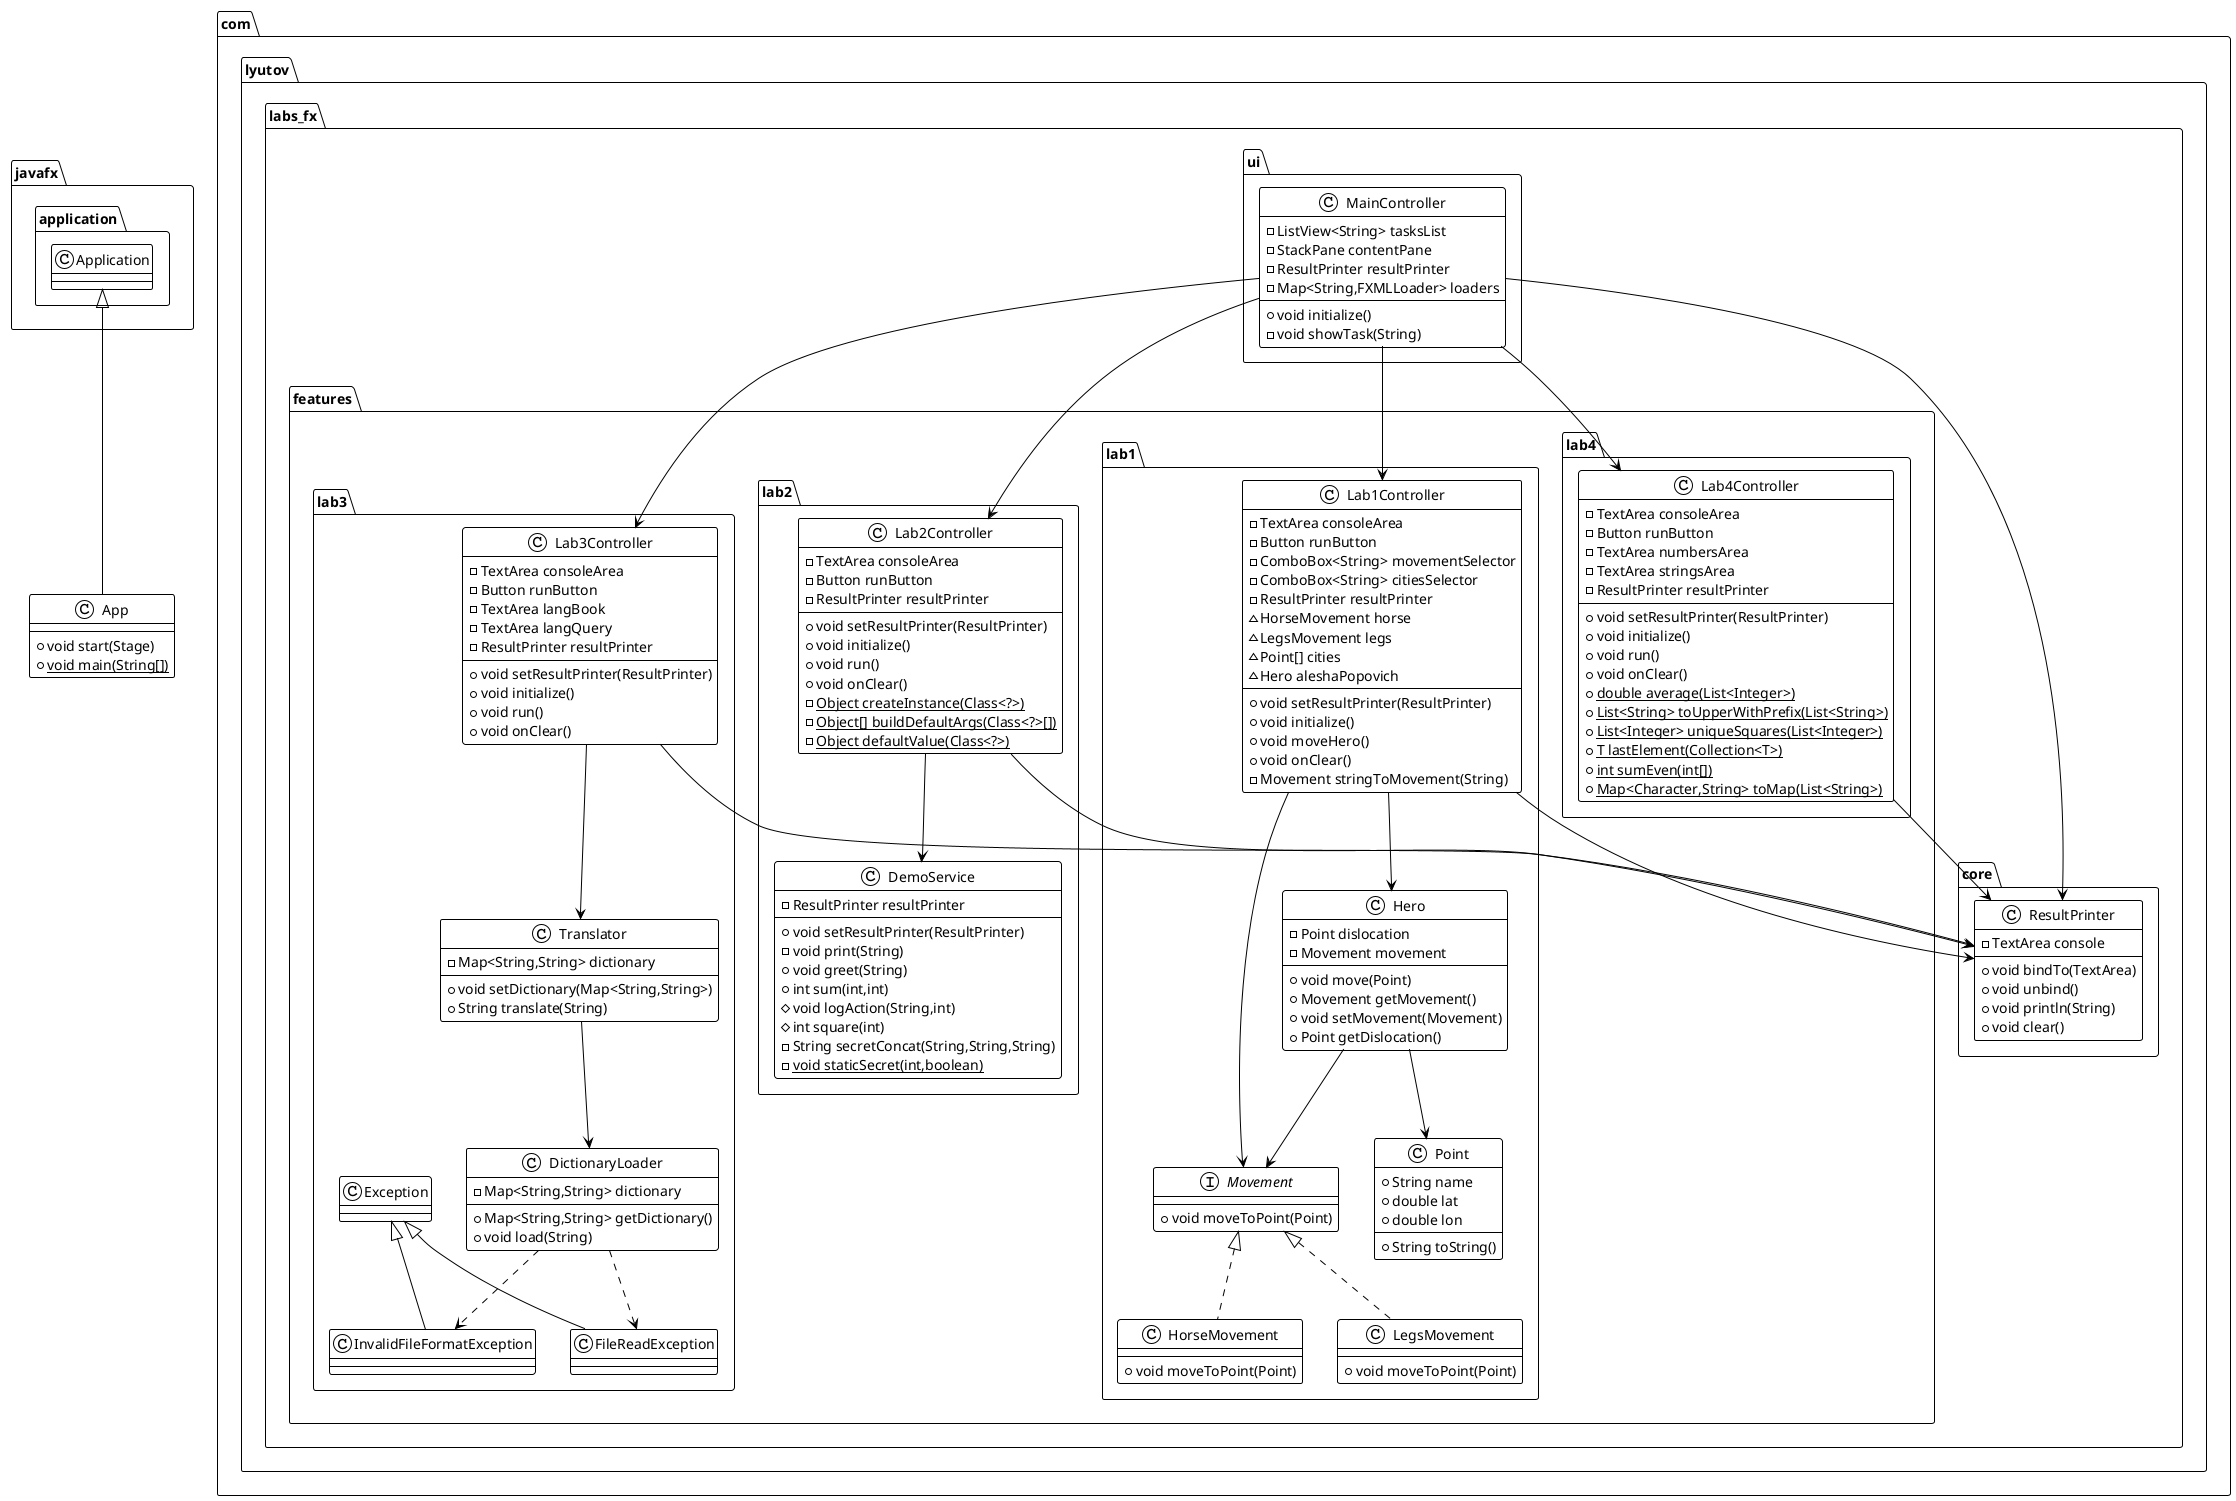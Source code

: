 @startuml
!theme plain

package "com.lyutov.labs_fx.features.lab1" {
  interface Movement {
    + void moveToPoint(Point)
  }

  class HorseMovement implements Movement {
    + void moveToPoint(Point)
  }

  class LegsMovement implements Movement {
    + void moveToPoint(Point)
  }

  class Point {
    + String name
    + double lat
    + double lon
    + String toString()
  }

  class Hero {
    - Point dislocation
    - Movement movement
    + void move(Point)
    + Movement getMovement()
    + void setMovement(Movement)
    + Point getDislocation()
  }

  class Lab1Controller {
    - TextArea consoleArea
    - Button runButton
    - ComboBox<String> movementSelector
    - ComboBox<String> citiesSelector
    - ResultPrinter resultPrinter
    ~ HorseMovement horse
    ~ LegsMovement legs
    ~ Point[] cities
    ~ Hero aleshaPopovich
    + void setResultPrinter(ResultPrinter)
    + void initialize()
    + void moveHero()
    + void onClear()
    - Movement stringToMovement(String)
  }
}

package "com.lyutov.labs_fx.features.lab2" {
  class Lab2Controller {
    - TextArea consoleArea
    - Button runButton
    - ResultPrinter resultPrinter
    + void setResultPrinter(ResultPrinter)
    + void initialize()
    + void run()
    + void onClear()
    - {static} Object createInstance(Class<?>)
    - {static} Object[] buildDefaultArgs(Class<?>[])
    - {static} Object defaultValue(Class<?>)
  }

  class DemoService {
    - ResultPrinter resultPrinter
    + void setResultPrinter(ResultPrinter)
    - void print(String)
    + void greet(String)
    + int sum(int,int)
    # void logAction(String,int)
    # int square(int)
    - String secretConcat(String,String,String)
    - {static} void staticSecret(int,boolean)
  }
}

package "com.lyutov.labs_fx.features.lab3" {
  class Translator {
    - Map<String,String> dictionary
    + void setDictionary(Map<String,String>)
    + String translate(String)
  }

  class DictionaryLoader {
    - Map<String,String> dictionary
    + Map<String,String> getDictionary()
    + void load(String)
  }

  class Lab3Controller {
    - TextArea consoleArea
    - Button runButton
    - TextArea langBook
    - TextArea langQuery
    - ResultPrinter resultPrinter
    + void setResultPrinter(ResultPrinter)
    + void initialize()
    + void run()
    + void onClear()
  }

  class InvalidFileFormatException extends Exception {
  }

  class FileReadException extends Exception {
  }
}

package "com.lyutov.labs_fx.features.lab4" {
  class Lab4Controller {
    - TextArea consoleArea
    - Button runButton
    - TextArea numbersArea
    - TextArea stringsArea
    - ResultPrinter resultPrinter
    + void setResultPrinter(ResultPrinter)
    + void initialize()
    + void run()
    + void onClear()
    + {static} double average(List<Integer>)
    + {static} List<String> toUpperWithPrefix(List<String>)
    + {static} List<Integer> uniqueSquares(List<Integer>)
    + {static} T lastElement(Collection<T>)
    + {static} int sumEven(int[])
    + {static} Map<Character,String> toMap(List<String>)
  }
}

package "com.lyutov.labs_fx.ui" {
  class MainController {
    - ListView<String> tasksList
    - StackPane contentPane
    - ResultPrinter resultPrinter
    - Map<String,FXMLLoader> loaders
    + void initialize()
    - void showTask(String)
  }
}

package "com.lyutov.labs_fx.core" {
  class ResultPrinter {
    - TextArea console
    + void bindTo(TextArea)
    + void unbind()
    + void println(String)
    + void clear()
  }
}

class App extends javafx.application.Application {
  + void start(Stage)
  + {static} void main(String[])
}

' Связи между классами
Lab1Controller --> ResultPrinter
Lab2Controller --> ResultPrinter
Lab3Controller --> ResultPrinter
Lab4Controller --> ResultPrinter
MainController --> ResultPrinter

Lab1Controller --> Hero
Lab1Controller --> Movement
Hero --> Movement
Hero --> Point

Lab3Controller --> Translator
Translator --> DictionaryLoader
DictionaryLoader ..> FileReadException
DictionaryLoader ..> InvalidFileFormatException

MainController --> Lab1Controller
MainController --> Lab2Controller
MainController --> Lab3Controller
MainController --> Lab4Controller

Lab2Controller --> DemoService

@enduml